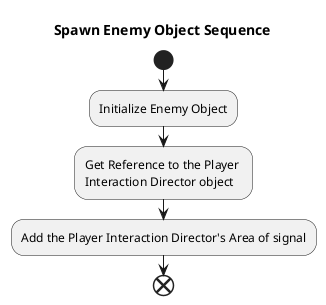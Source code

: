 @startuml Spawn_Enemy_Object_Sequence

title Spawn Enemy Object Sequence

start

:Initialize Enemy Object;

:Get Reference to the Player \nInteraction Director object;

:Add the Player Interaction Director's Area of signal;

end

@enduml